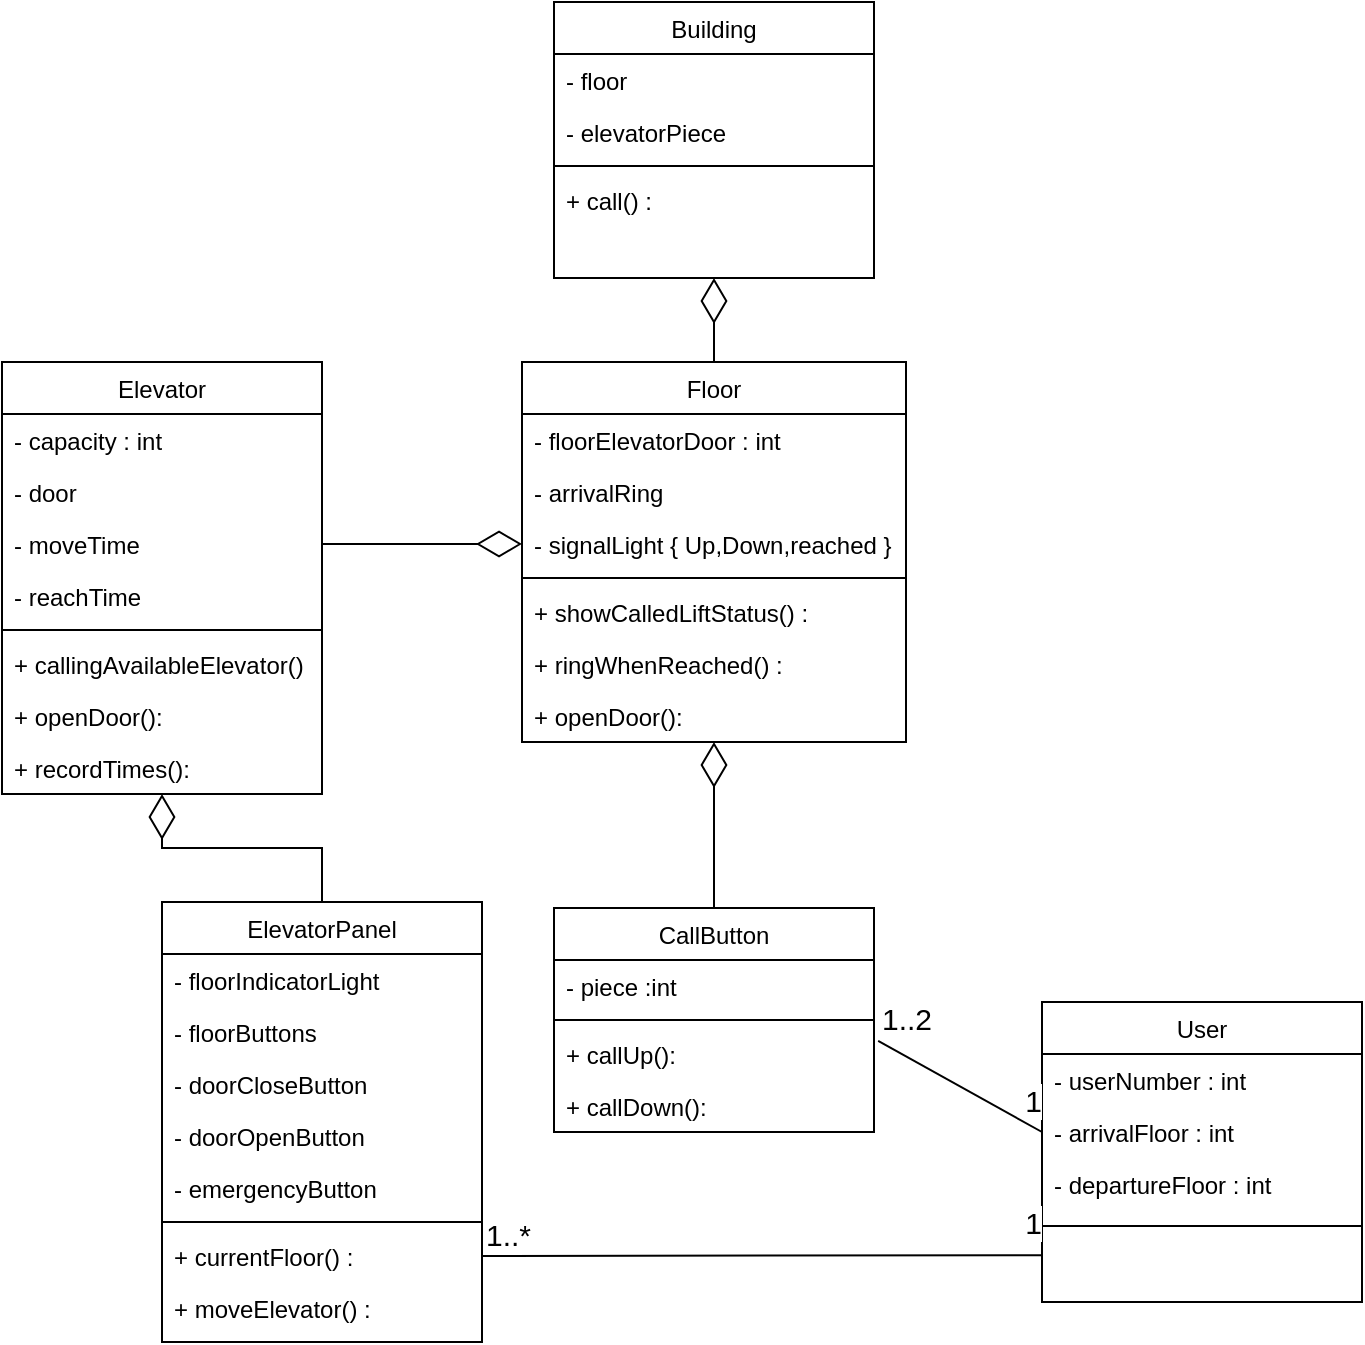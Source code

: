 <mxfile version="15.7.0" type="github"><diagram id="C5RBs43oDa-KdzZeNtuy" name="Page-1"><mxGraphModel dx="1038" dy="489" grid="1" gridSize="10" guides="1" tooltips="1" connect="1" arrows="1" fold="1" page="1" pageScale="1" pageWidth="827" pageHeight="1169" math="0" shadow="0"><root><mxCell id="WIyWlLk6GJQsqaUBKTNV-0"/><mxCell id="WIyWlLk6GJQsqaUBKTNV-1" parent="WIyWlLk6GJQsqaUBKTNV-0"/><mxCell id="zkfFHV4jXpPFQw0GAbJ--0" value="Elevator" style="swimlane;fontStyle=0;align=center;verticalAlign=top;childLayout=stackLayout;horizontal=1;startSize=26;horizontalStack=0;resizeParent=1;resizeLast=0;collapsible=1;marginBottom=0;rounded=0;shadow=0;strokeWidth=1;" parent="WIyWlLk6GJQsqaUBKTNV-1" vertex="1"><mxGeometry x="80" y="200" width="160" height="216" as="geometry"><mxRectangle x="230" y="140" width="160" height="26" as="alternateBounds"/></mxGeometry></mxCell><mxCell id="cXH1asooYYJT5uGzKWNX-1" value="- capacity : int" style="text;align=left;verticalAlign=top;spacingLeft=4;spacingRight=4;overflow=hidden;rotatable=0;points=[[0,0.5],[1,0.5]];portConstraint=eastwest;" vertex="1" parent="zkfFHV4jXpPFQw0GAbJ--0"><mxGeometry y="26" width="160" height="26" as="geometry"/></mxCell><mxCell id="zkfFHV4jXpPFQw0GAbJ--1" value="- door " style="text;align=left;verticalAlign=top;spacingLeft=4;spacingRight=4;overflow=hidden;rotatable=0;points=[[0,0.5],[1,0.5]];portConstraint=eastwest;" parent="zkfFHV4jXpPFQw0GAbJ--0" vertex="1"><mxGeometry y="52" width="160" height="26" as="geometry"/></mxCell><mxCell id="cXH1asooYYJT5uGzKWNX-34" value="- moveTime" style="text;align=left;verticalAlign=top;spacingLeft=4;spacingRight=4;overflow=hidden;rotatable=0;points=[[0,0.5],[1,0.5]];portConstraint=eastwest;" vertex="1" parent="zkfFHV4jXpPFQw0GAbJ--0"><mxGeometry y="78" width="160" height="26" as="geometry"/></mxCell><mxCell id="cXH1asooYYJT5uGzKWNX-35" value="- reachTime" style="text;align=left;verticalAlign=top;spacingLeft=4;spacingRight=4;overflow=hidden;rotatable=0;points=[[0,0.5],[1,0.5]];portConstraint=eastwest;" vertex="1" parent="zkfFHV4jXpPFQw0GAbJ--0"><mxGeometry y="104" width="160" height="26" as="geometry"/></mxCell><mxCell id="zkfFHV4jXpPFQw0GAbJ--4" value="" style="line;html=1;strokeWidth=1;align=left;verticalAlign=middle;spacingTop=-1;spacingLeft=3;spacingRight=3;rotatable=0;labelPosition=right;points=[];portConstraint=eastwest;" parent="zkfFHV4jXpPFQw0GAbJ--0" vertex="1"><mxGeometry y="130" width="160" height="8" as="geometry"/></mxCell><mxCell id="zkfFHV4jXpPFQw0GAbJ--5" value="+ callingAvailableElevator()" style="text;align=left;verticalAlign=top;spacingLeft=4;spacingRight=4;overflow=hidden;rotatable=0;points=[[0,0.5],[1,0.5]];portConstraint=eastwest;" parent="zkfFHV4jXpPFQw0GAbJ--0" vertex="1"><mxGeometry y="138" width="160" height="26" as="geometry"/></mxCell><mxCell id="cXH1asooYYJT5uGzKWNX-26" value="+ openDoor():" style="text;align=left;verticalAlign=top;spacingLeft=4;spacingRight=4;overflow=hidden;rotatable=0;points=[[0,0.5],[1,0.5]];portConstraint=eastwest;" vertex="1" parent="zkfFHV4jXpPFQw0GAbJ--0"><mxGeometry y="164" width="160" height="26" as="geometry"/></mxCell><mxCell id="cXH1asooYYJT5uGzKWNX-36" value="+ recordTimes():" style="text;align=left;verticalAlign=top;spacingLeft=4;spacingRight=4;overflow=hidden;rotatable=0;points=[[0,0.5],[1,0.5]];portConstraint=eastwest;" vertex="1" parent="zkfFHV4jXpPFQw0GAbJ--0"><mxGeometry y="190" width="160" height="26" as="geometry"/></mxCell><mxCell id="zkfFHV4jXpPFQw0GAbJ--6" value="ElevatorPanel" style="swimlane;fontStyle=0;align=center;verticalAlign=top;childLayout=stackLayout;horizontal=1;startSize=26;horizontalStack=0;resizeParent=1;resizeLast=0;collapsible=1;marginBottom=0;rounded=0;shadow=0;strokeWidth=1;" parent="WIyWlLk6GJQsqaUBKTNV-1" vertex="1"><mxGeometry x="160" y="470" width="160" height="220" as="geometry"><mxRectangle x="130" y="380" width="160" height="26" as="alternateBounds"/></mxGeometry></mxCell><mxCell id="zkfFHV4jXpPFQw0GAbJ--7" value="- floorIndicatorLight " style="text;align=left;verticalAlign=top;spacingLeft=4;spacingRight=4;overflow=hidden;rotatable=0;points=[[0,0.5],[1,0.5]];portConstraint=eastwest;" parent="zkfFHV4jXpPFQw0GAbJ--6" vertex="1"><mxGeometry y="26" width="160" height="26" as="geometry"/></mxCell><mxCell id="cXH1asooYYJT5uGzKWNX-2" value="- floorButtons" style="text;align=left;verticalAlign=top;spacingLeft=4;spacingRight=4;overflow=hidden;rotatable=0;points=[[0,0.5],[1,0.5]];portConstraint=eastwest;rounded=0;shadow=0;html=0;" vertex="1" parent="zkfFHV4jXpPFQw0GAbJ--6"><mxGeometry y="52" width="160" height="26" as="geometry"/></mxCell><mxCell id="cXH1asooYYJT5uGzKWNX-3" value="- doorCloseButton" style="text;align=left;verticalAlign=top;spacingLeft=4;spacingRight=4;overflow=hidden;rotatable=0;points=[[0,0.5],[1,0.5]];portConstraint=eastwest;rounded=0;shadow=0;html=0;" vertex="1" parent="zkfFHV4jXpPFQw0GAbJ--6"><mxGeometry y="78" width="160" height="26" as="geometry"/></mxCell><mxCell id="cXH1asooYYJT5uGzKWNX-4" value="- doorOpenButton" style="text;align=left;verticalAlign=top;spacingLeft=4;spacingRight=4;overflow=hidden;rotatable=0;points=[[0,0.5],[1,0.5]];portConstraint=eastwest;rounded=0;shadow=0;html=0;" vertex="1" parent="zkfFHV4jXpPFQw0GAbJ--6"><mxGeometry y="104" width="160" height="26" as="geometry"/></mxCell><mxCell id="zkfFHV4jXpPFQw0GAbJ--8" value="- emergencyButton" style="text;align=left;verticalAlign=top;spacingLeft=4;spacingRight=4;overflow=hidden;rotatable=0;points=[[0,0.5],[1,0.5]];portConstraint=eastwest;rounded=0;shadow=0;html=0;" parent="zkfFHV4jXpPFQw0GAbJ--6" vertex="1"><mxGeometry y="130" width="160" height="26" as="geometry"/></mxCell><mxCell id="zkfFHV4jXpPFQw0GAbJ--9" value="" style="line;html=1;strokeWidth=1;align=left;verticalAlign=middle;spacingTop=-1;spacingLeft=3;spacingRight=3;rotatable=0;labelPosition=right;points=[];portConstraint=eastwest;" parent="zkfFHV4jXpPFQw0GAbJ--6" vertex="1"><mxGeometry y="156" width="160" height="8" as="geometry"/></mxCell><mxCell id="zkfFHV4jXpPFQw0GAbJ--11" value="+ currentFloor() : " style="text;align=left;verticalAlign=top;spacingLeft=4;spacingRight=4;overflow=hidden;rotatable=0;points=[[0,0.5],[1,0.5]];portConstraint=eastwest;" parent="zkfFHV4jXpPFQw0GAbJ--6" vertex="1"><mxGeometry y="164" width="160" height="26" as="geometry"/></mxCell><mxCell id="cXH1asooYYJT5uGzKWNX-27" value="+ moveElevator() :" style="text;align=left;verticalAlign=top;spacingLeft=4;spacingRight=4;overflow=hidden;rotatable=0;points=[[0,0.5],[1,0.5]];portConstraint=eastwest;" vertex="1" parent="zkfFHV4jXpPFQw0GAbJ--6"><mxGeometry y="190" width="160" height="26" as="geometry"/></mxCell><mxCell id="zkfFHV4jXpPFQw0GAbJ--12" value="" style="endArrow=diamondThin;endSize=20;endFill=0;shadow=0;strokeWidth=1;rounded=0;edgeStyle=elbowEdgeStyle;elbow=vertical;" parent="WIyWlLk6GJQsqaUBKTNV-1" source="zkfFHV4jXpPFQw0GAbJ--6" target="zkfFHV4jXpPFQw0GAbJ--0" edge="1"><mxGeometry width="160" relative="1" as="geometry"><mxPoint x="200" y="203" as="sourcePoint"/><mxPoint x="200" y="203" as="targetPoint"/></mxGeometry></mxCell><mxCell id="zkfFHV4jXpPFQw0GAbJ--17" value="Floor" style="swimlane;fontStyle=0;align=center;verticalAlign=top;childLayout=stackLayout;horizontal=1;startSize=26;horizontalStack=0;resizeParent=1;resizeLast=0;collapsible=1;marginBottom=0;rounded=0;shadow=0;strokeWidth=1;" parent="WIyWlLk6GJQsqaUBKTNV-1" vertex="1"><mxGeometry x="340" y="200" width="192" height="190" as="geometry"><mxRectangle x="550" y="140" width="160" height="26" as="alternateBounds"/></mxGeometry></mxCell><mxCell id="zkfFHV4jXpPFQw0GAbJ--18" value="- floorElevatorDoor : int" style="text;align=left;verticalAlign=top;spacingLeft=4;spacingRight=4;overflow=hidden;rotatable=0;points=[[0,0.5],[1,0.5]];portConstraint=eastwest;" parent="zkfFHV4jXpPFQw0GAbJ--17" vertex="1"><mxGeometry y="26" width="192" height="26" as="geometry"/></mxCell><mxCell id="zkfFHV4jXpPFQw0GAbJ--19" value="- arrivalRing" style="text;align=left;verticalAlign=top;spacingLeft=4;spacingRight=4;overflow=hidden;rotatable=0;points=[[0,0.5],[1,0.5]];portConstraint=eastwest;rounded=0;shadow=0;html=0;" parent="zkfFHV4jXpPFQw0GAbJ--17" vertex="1"><mxGeometry y="52" width="192" height="26" as="geometry"/></mxCell><mxCell id="zkfFHV4jXpPFQw0GAbJ--20" value="- signalLight { Up,Down,reached } " style="text;align=left;verticalAlign=top;spacingLeft=4;spacingRight=4;overflow=hidden;rotatable=0;points=[[0,0.5],[1,0.5]];portConstraint=eastwest;rounded=0;shadow=0;html=0;" parent="zkfFHV4jXpPFQw0GAbJ--17" vertex="1"><mxGeometry y="78" width="192" height="26" as="geometry"/></mxCell><mxCell id="zkfFHV4jXpPFQw0GAbJ--23" value="" style="line;html=1;strokeWidth=1;align=left;verticalAlign=middle;spacingTop=-1;spacingLeft=3;spacingRight=3;rotatable=0;labelPosition=right;points=[];portConstraint=eastwest;" parent="zkfFHV4jXpPFQw0GAbJ--17" vertex="1"><mxGeometry y="104" width="192" height="8" as="geometry"/></mxCell><mxCell id="zkfFHV4jXpPFQw0GAbJ--25" value="+ showCalledLiftStatus() :" style="text;align=left;verticalAlign=top;spacingLeft=4;spacingRight=4;overflow=hidden;rotatable=0;points=[[0,0.5],[1,0.5]];portConstraint=eastwest;" parent="zkfFHV4jXpPFQw0GAbJ--17" vertex="1"><mxGeometry y="112" width="192" height="26" as="geometry"/></mxCell><mxCell id="cXH1asooYYJT5uGzKWNX-28" value="+ ringWhenReached() :" style="text;align=left;verticalAlign=top;spacingLeft=4;spacingRight=4;overflow=hidden;rotatable=0;points=[[0,0.5],[1,0.5]];portConstraint=eastwest;" vertex="1" parent="zkfFHV4jXpPFQw0GAbJ--17"><mxGeometry y="138" width="192" height="26" as="geometry"/></mxCell><mxCell id="cXH1asooYYJT5uGzKWNX-29" value="+ openDoor():" style="text;align=left;verticalAlign=top;spacingLeft=4;spacingRight=4;overflow=hidden;rotatable=0;points=[[0,0.5],[1,0.5]];portConstraint=eastwest;" vertex="1" parent="zkfFHV4jXpPFQw0GAbJ--17"><mxGeometry y="164" width="192" height="26" as="geometry"/></mxCell><mxCell id="cXH1asooYYJT5uGzKWNX-5" value="Building" style="swimlane;fontStyle=0;align=center;verticalAlign=top;childLayout=stackLayout;horizontal=1;startSize=26;horizontalStack=0;resizeParent=1;resizeLast=0;collapsible=1;marginBottom=0;rounded=0;shadow=0;strokeWidth=1;" vertex="1" parent="WIyWlLk6GJQsqaUBKTNV-1"><mxGeometry x="356" y="20" width="160" height="138" as="geometry"><mxRectangle x="230" y="140" width="160" height="26" as="alternateBounds"/></mxGeometry></mxCell><mxCell id="cXH1asooYYJT5uGzKWNX-17" value="- floor" style="text;align=left;verticalAlign=top;spacingLeft=4;spacingRight=4;overflow=hidden;rotatable=0;points=[[0,0.5],[1,0.5]];portConstraint=eastwest;" vertex="1" parent="cXH1asooYYJT5uGzKWNX-5"><mxGeometry y="26" width="160" height="26" as="geometry"/></mxCell><mxCell id="cXH1asooYYJT5uGzKWNX-6" value="- elevatorPiece" style="text;align=left;verticalAlign=top;spacingLeft=4;spacingRight=4;overflow=hidden;rotatable=0;points=[[0,0.5],[1,0.5]];portConstraint=eastwest;" vertex="1" parent="cXH1asooYYJT5uGzKWNX-5"><mxGeometry y="52" width="160" height="26" as="geometry"/></mxCell><mxCell id="cXH1asooYYJT5uGzKWNX-9" value="" style="line;html=1;strokeWidth=1;align=left;verticalAlign=middle;spacingTop=-1;spacingLeft=3;spacingRight=3;rotatable=0;labelPosition=right;points=[];portConstraint=eastwest;" vertex="1" parent="cXH1asooYYJT5uGzKWNX-5"><mxGeometry y="78" width="160" height="8" as="geometry"/></mxCell><mxCell id="cXH1asooYYJT5uGzKWNX-10" value="+ call() :  " style="text;align=left;verticalAlign=top;spacingLeft=4;spacingRight=4;overflow=hidden;rotatable=0;points=[[0,0.5],[1,0.5]];portConstraint=eastwest;" vertex="1" parent="cXH1asooYYJT5uGzKWNX-5"><mxGeometry y="86" width="160" height="26" as="geometry"/></mxCell><mxCell id="cXH1asooYYJT5uGzKWNX-11" value="User" style="swimlane;fontStyle=0;align=center;verticalAlign=top;childLayout=stackLayout;horizontal=1;startSize=26;horizontalStack=0;resizeParent=1;resizeLast=0;collapsible=1;marginBottom=0;rounded=0;shadow=0;strokeWidth=1;" vertex="1" parent="WIyWlLk6GJQsqaUBKTNV-1"><mxGeometry x="600" y="520" width="160" height="150" as="geometry"><mxRectangle x="230" y="140" width="160" height="26" as="alternateBounds"/></mxGeometry></mxCell><mxCell id="cXH1asooYYJT5uGzKWNX-30" value="- userNumber : int" style="text;align=left;verticalAlign=top;spacingLeft=4;spacingRight=4;overflow=hidden;rotatable=0;points=[[0,0.5],[1,0.5]];portConstraint=eastwest;" vertex="1" parent="cXH1asooYYJT5uGzKWNX-11"><mxGeometry y="26" width="160" height="26" as="geometry"/></mxCell><mxCell id="cXH1asooYYJT5uGzKWNX-31" value="- arrivalFloor : int" style="text;align=left;verticalAlign=top;spacingLeft=4;spacingRight=4;overflow=hidden;rotatable=0;points=[[0,0.5],[1,0.5]];portConstraint=eastwest;" vertex="1" parent="cXH1asooYYJT5uGzKWNX-11"><mxGeometry y="52" width="160" height="26" as="geometry"/></mxCell><mxCell id="cXH1asooYYJT5uGzKWNX-14" value="- departureFloor : int" style="text;align=left;verticalAlign=top;spacingLeft=4;spacingRight=4;overflow=hidden;rotatable=0;points=[[0,0.5],[1,0.5]];portConstraint=eastwest;" vertex="1" parent="cXH1asooYYJT5uGzKWNX-11"><mxGeometry y="78" width="160" height="26" as="geometry"/></mxCell><mxCell id="cXH1asooYYJT5uGzKWNX-15" value="" style="line;html=1;strokeWidth=1;align=left;verticalAlign=middle;spacingTop=-1;spacingLeft=3;spacingRight=3;rotatable=0;labelPosition=right;points=[];portConstraint=eastwest;" vertex="1" parent="cXH1asooYYJT5uGzKWNX-11"><mxGeometry y="104" width="160" height="16" as="geometry"/></mxCell><mxCell id="cXH1asooYYJT5uGzKWNX-32" value=" " style="text;align=left;verticalAlign=top;spacingLeft=4;spacingRight=4;overflow=hidden;rotatable=0;points=[[0,0.5],[1,0.5]];portConstraint=eastwest;" vertex="1" parent="cXH1asooYYJT5uGzKWNX-11"><mxGeometry y="120" width="160" height="26" as="geometry"/></mxCell><mxCell id="cXH1asooYYJT5uGzKWNX-18" value="CallButton" style="swimlane;fontStyle=0;align=center;verticalAlign=top;childLayout=stackLayout;horizontal=1;startSize=26;horizontalStack=0;resizeParent=1;resizeParentMax=0;resizeLast=0;collapsible=1;marginBottom=0;" vertex="1" parent="WIyWlLk6GJQsqaUBKTNV-1"><mxGeometry x="356" y="473" width="160" height="112" as="geometry"/></mxCell><mxCell id="cXH1asooYYJT5uGzKWNX-19" value="- piece :int" style="text;strokeColor=none;fillColor=none;align=left;verticalAlign=top;spacingLeft=4;spacingRight=4;overflow=hidden;rotatable=0;points=[[0,0.5],[1,0.5]];portConstraint=eastwest;" vertex="1" parent="cXH1asooYYJT5uGzKWNX-18"><mxGeometry y="26" width="160" height="26" as="geometry"/></mxCell><mxCell id="cXH1asooYYJT5uGzKWNX-20" value="" style="line;strokeWidth=1;fillColor=none;align=left;verticalAlign=middle;spacingTop=-1;spacingLeft=3;spacingRight=3;rotatable=0;labelPosition=right;points=[];portConstraint=eastwest;" vertex="1" parent="cXH1asooYYJT5uGzKWNX-18"><mxGeometry y="52" width="160" height="8" as="geometry"/></mxCell><mxCell id="cXH1asooYYJT5uGzKWNX-22" value="+ callUp(): " style="text;strokeColor=none;fillColor=none;align=left;verticalAlign=top;spacingLeft=4;spacingRight=4;overflow=hidden;rotatable=0;points=[[0,0.5],[1,0.5]];portConstraint=eastwest;" vertex="1" parent="cXH1asooYYJT5uGzKWNX-18"><mxGeometry y="60" width="160" height="26" as="geometry"/></mxCell><mxCell id="cXH1asooYYJT5uGzKWNX-21" value="+ callDown(): " style="text;strokeColor=none;fillColor=none;align=left;verticalAlign=top;spacingLeft=4;spacingRight=4;overflow=hidden;rotatable=0;points=[[0,0.5],[1,0.5]];portConstraint=eastwest;" vertex="1" parent="cXH1asooYYJT5uGzKWNX-18"><mxGeometry y="86" width="160" height="26" as="geometry"/></mxCell><mxCell id="cXH1asooYYJT5uGzKWNX-23" value="" style="endArrow=diamondThin;endSize=20;endFill=0;shadow=0;strokeWidth=1;rounded=0;edgeStyle=elbowEdgeStyle;elbow=vertical;entryX=0.5;entryY=1;entryDx=0;entryDy=0;exitX=0.5;exitY=0;exitDx=0;exitDy=0;" edge="1" parent="WIyWlLk6GJQsqaUBKTNV-1" source="cXH1asooYYJT5uGzKWNX-18" target="zkfFHV4jXpPFQw0GAbJ--17"><mxGeometry width="160" relative="1" as="geometry"><mxPoint x="210" y="370" as="sourcePoint"/><mxPoint x="230" y="250" as="targetPoint"/></mxGeometry></mxCell><mxCell id="cXH1asooYYJT5uGzKWNX-25" value="" style="endArrow=diamondThin;endSize=20;endFill=0;shadow=0;strokeWidth=1;rounded=0;entryX=0;entryY=0.5;entryDx=0;entryDy=0;exitX=1;exitY=0.5;exitDx=0;exitDy=0;" edge="1" parent="WIyWlLk6GJQsqaUBKTNV-1" source="cXH1asooYYJT5uGzKWNX-34" target="zkfFHV4jXpPFQw0GAbJ--20"><mxGeometry width="160" relative="1" as="geometry"><mxPoint x="490" y="410" as="sourcePoint"/><mxPoint x="438" y="290" as="targetPoint"/></mxGeometry></mxCell><mxCell id="cXH1asooYYJT5uGzKWNX-37" value="" style="endArrow=diamondThin;endSize=20;endFill=0;shadow=0;strokeWidth=1;rounded=0;edgeStyle=elbowEdgeStyle;elbow=vertical;entryX=0.5;entryY=1;entryDx=0;entryDy=0;exitX=0.5;exitY=0;exitDx=0;exitDy=0;" edge="1" parent="WIyWlLk6GJQsqaUBKTNV-1" source="zkfFHV4jXpPFQw0GAbJ--17" target="cXH1asooYYJT5uGzKWNX-5"><mxGeometry width="160" relative="1" as="geometry"><mxPoint x="300" y="560" as="sourcePoint"/><mxPoint x="170" y="486" as="targetPoint"/></mxGeometry></mxCell><mxCell id="cXH1asooYYJT5uGzKWNX-38" value="" style="endArrow=none;html=1;rounded=0;endSize=20;strokeWidth=1;entryX=0;entryY=0.5;entryDx=0;entryDy=0;exitX=1.013;exitY=0.246;exitDx=0;exitDy=0;exitPerimeter=0;" edge="1" parent="WIyWlLk6GJQsqaUBKTNV-1" source="cXH1asooYYJT5uGzKWNX-22" target="cXH1asooYYJT5uGzKWNX-31"><mxGeometry relative="1" as="geometry"><mxPoint x="330" y="480" as="sourcePoint"/><mxPoint x="490" y="480" as="targetPoint"/></mxGeometry></mxCell><mxCell id="cXH1asooYYJT5uGzKWNX-39" value="1..2" style="edgeLabel;resizable=0;html=1;align=left;verticalAlign=bottom;fontSize=15;" connectable="0" vertex="1" parent="cXH1asooYYJT5uGzKWNX-38"><mxGeometry x="-1" relative="1" as="geometry"/></mxCell><mxCell id="cXH1asooYYJT5uGzKWNX-40" value="1" style="edgeLabel;resizable=0;html=1;align=right;verticalAlign=bottom;fontSize=15;" connectable="0" vertex="1" parent="cXH1asooYYJT5uGzKWNX-38"><mxGeometry x="1" relative="1" as="geometry"><mxPoint y="-5" as="offset"/></mxGeometry></mxCell><mxCell id="cXH1asooYYJT5uGzKWNX-44" value="" style="endArrow=none;html=1;rounded=0;endSize=20;strokeWidth=1;entryX=0.003;entryY=0.254;entryDx=0;entryDy=0;exitX=1;exitY=0.5;exitDx=0;exitDy=0;entryPerimeter=0;" edge="1" parent="WIyWlLk6GJQsqaUBKTNV-1" source="zkfFHV4jXpPFQw0GAbJ--11" target="cXH1asooYYJT5uGzKWNX-32"><mxGeometry relative="1" as="geometry"><mxPoint x="528.08" y="549.396" as="sourcePoint"/><mxPoint x="610" y="595" as="targetPoint"/></mxGeometry></mxCell><mxCell id="cXH1asooYYJT5uGzKWNX-45" value="1..*" style="edgeLabel;resizable=0;html=1;align=left;verticalAlign=bottom;fontSize=15;" connectable="0" vertex="1" parent="cXH1asooYYJT5uGzKWNX-44"><mxGeometry x="-1" relative="1" as="geometry"/></mxCell><mxCell id="cXH1asooYYJT5uGzKWNX-46" value="1" style="edgeLabel;resizable=0;html=1;align=right;verticalAlign=bottom;fontSize=15;" connectable="0" vertex="1" parent="cXH1asooYYJT5uGzKWNX-44"><mxGeometry x="1" relative="1" as="geometry"><mxPoint y="-5" as="offset"/></mxGeometry></mxCell></root></mxGraphModel></diagram></mxfile>